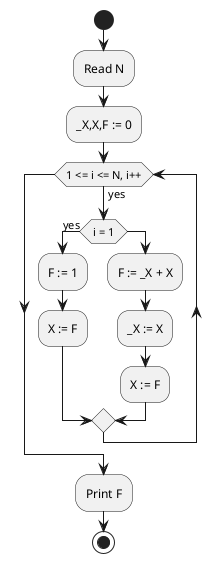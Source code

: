 @startuml Fibonacci

start
:Read N;
:_X,X,F := 0;
while (1 <= i <= N, i++) is (yes)
    if (i = 1) is (yes) then 
        :F := 1;
        :X := F;
    else
        :F := _X + X;
        :_X := X;
        :X := F;
    endif 
endwhile
:Print F;
stop

@enduml